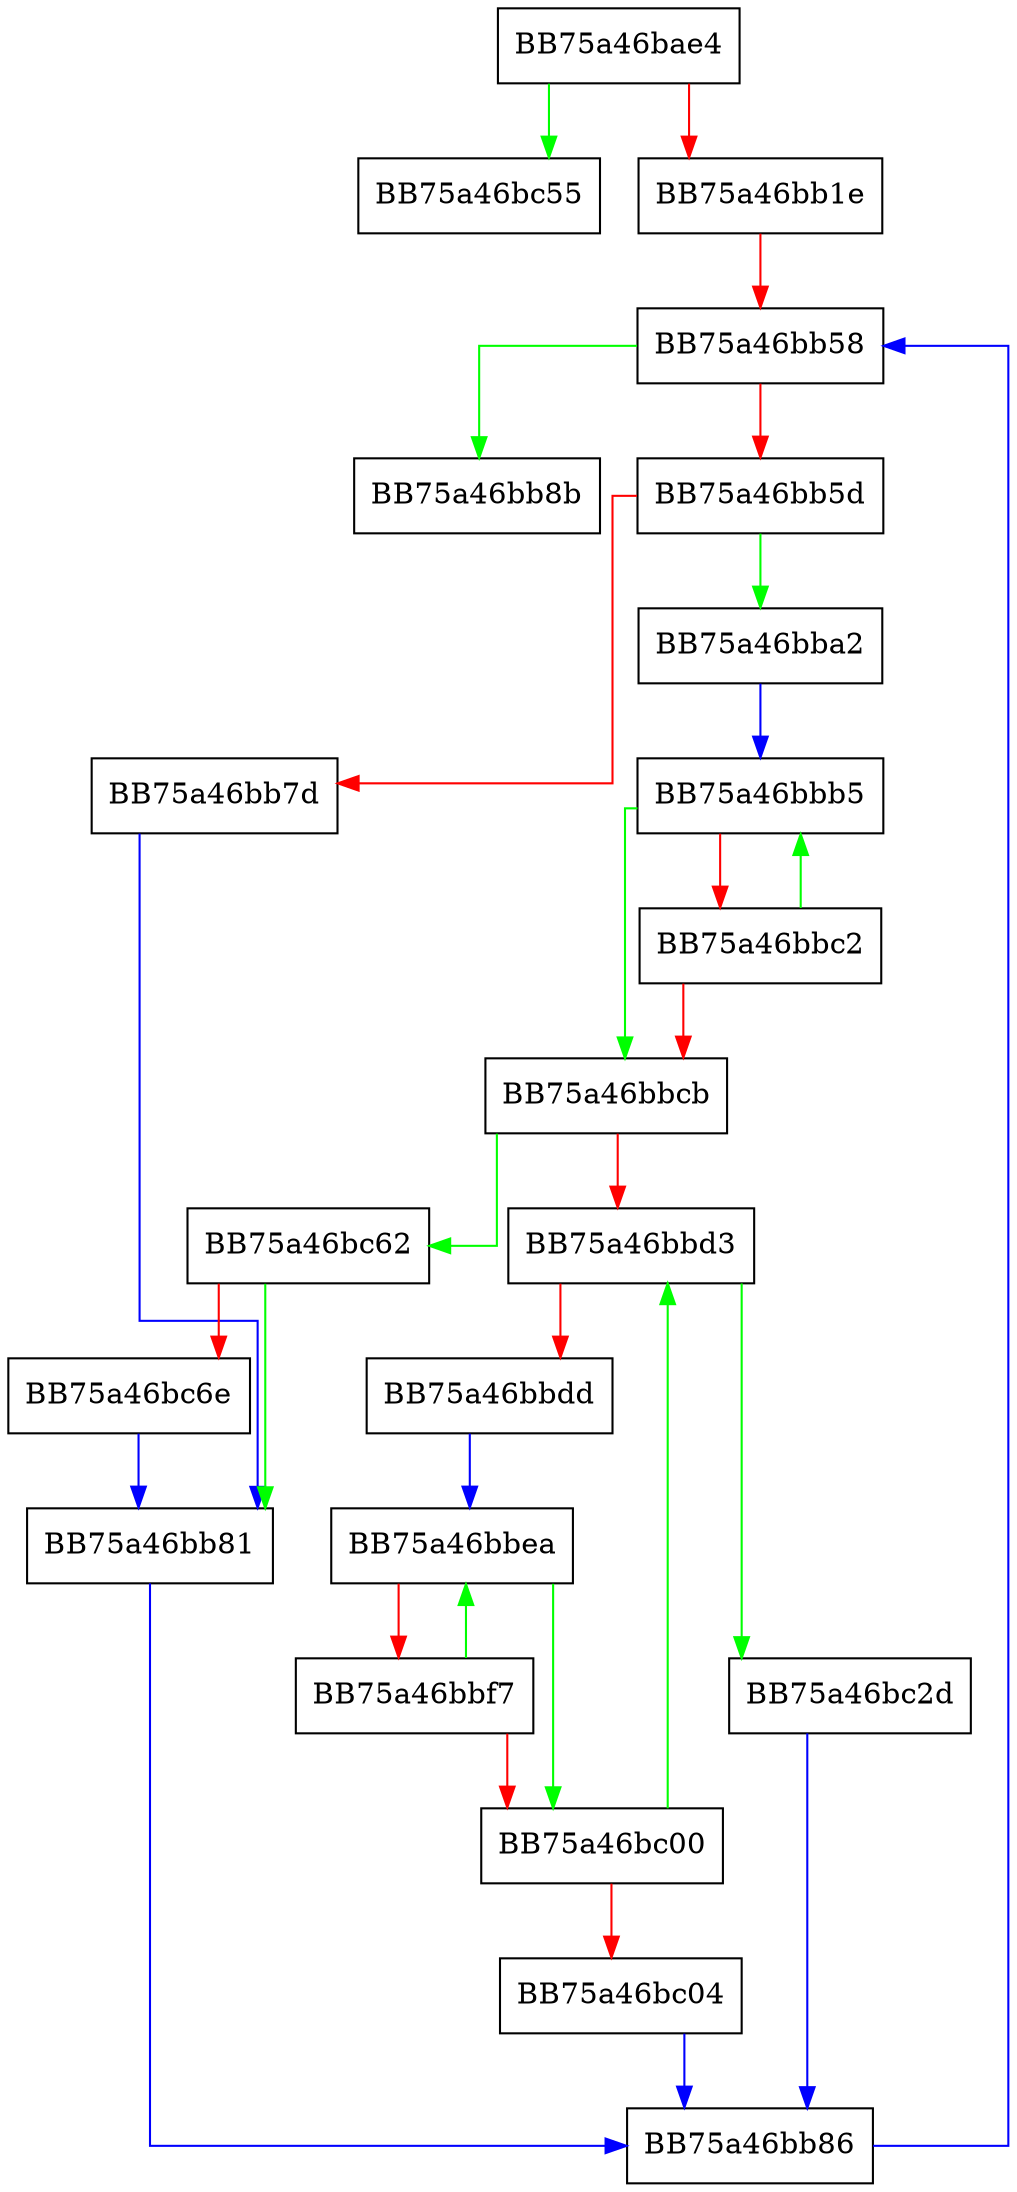 digraph _Forced_rehash {
  node [shape="box"];
  graph [splines=ortho];
  BB75a46bae4 -> BB75a46bc55 [color="green"];
  BB75a46bae4 -> BB75a46bb1e [color="red"];
  BB75a46bb1e -> BB75a46bb58 [color="red"];
  BB75a46bb58 -> BB75a46bb8b [color="green"];
  BB75a46bb58 -> BB75a46bb5d [color="red"];
  BB75a46bb5d -> BB75a46bba2 [color="green"];
  BB75a46bb5d -> BB75a46bb7d [color="red"];
  BB75a46bb7d -> BB75a46bb81 [color="blue"];
  BB75a46bb81 -> BB75a46bb86 [color="blue"];
  BB75a46bb86 -> BB75a46bb58 [color="blue"];
  BB75a46bba2 -> BB75a46bbb5 [color="blue"];
  BB75a46bbb5 -> BB75a46bbcb [color="green"];
  BB75a46bbb5 -> BB75a46bbc2 [color="red"];
  BB75a46bbc2 -> BB75a46bbb5 [color="green"];
  BB75a46bbc2 -> BB75a46bbcb [color="red"];
  BB75a46bbcb -> BB75a46bc62 [color="green"];
  BB75a46bbcb -> BB75a46bbd3 [color="red"];
  BB75a46bbd3 -> BB75a46bc2d [color="green"];
  BB75a46bbd3 -> BB75a46bbdd [color="red"];
  BB75a46bbdd -> BB75a46bbea [color="blue"];
  BB75a46bbea -> BB75a46bc00 [color="green"];
  BB75a46bbea -> BB75a46bbf7 [color="red"];
  BB75a46bbf7 -> BB75a46bbea [color="green"];
  BB75a46bbf7 -> BB75a46bc00 [color="red"];
  BB75a46bc00 -> BB75a46bbd3 [color="green"];
  BB75a46bc00 -> BB75a46bc04 [color="red"];
  BB75a46bc04 -> BB75a46bb86 [color="blue"];
  BB75a46bc2d -> BB75a46bb86 [color="blue"];
  BB75a46bc62 -> BB75a46bb81 [color="green"];
  BB75a46bc62 -> BB75a46bc6e [color="red"];
  BB75a46bc6e -> BB75a46bb81 [color="blue"];
}